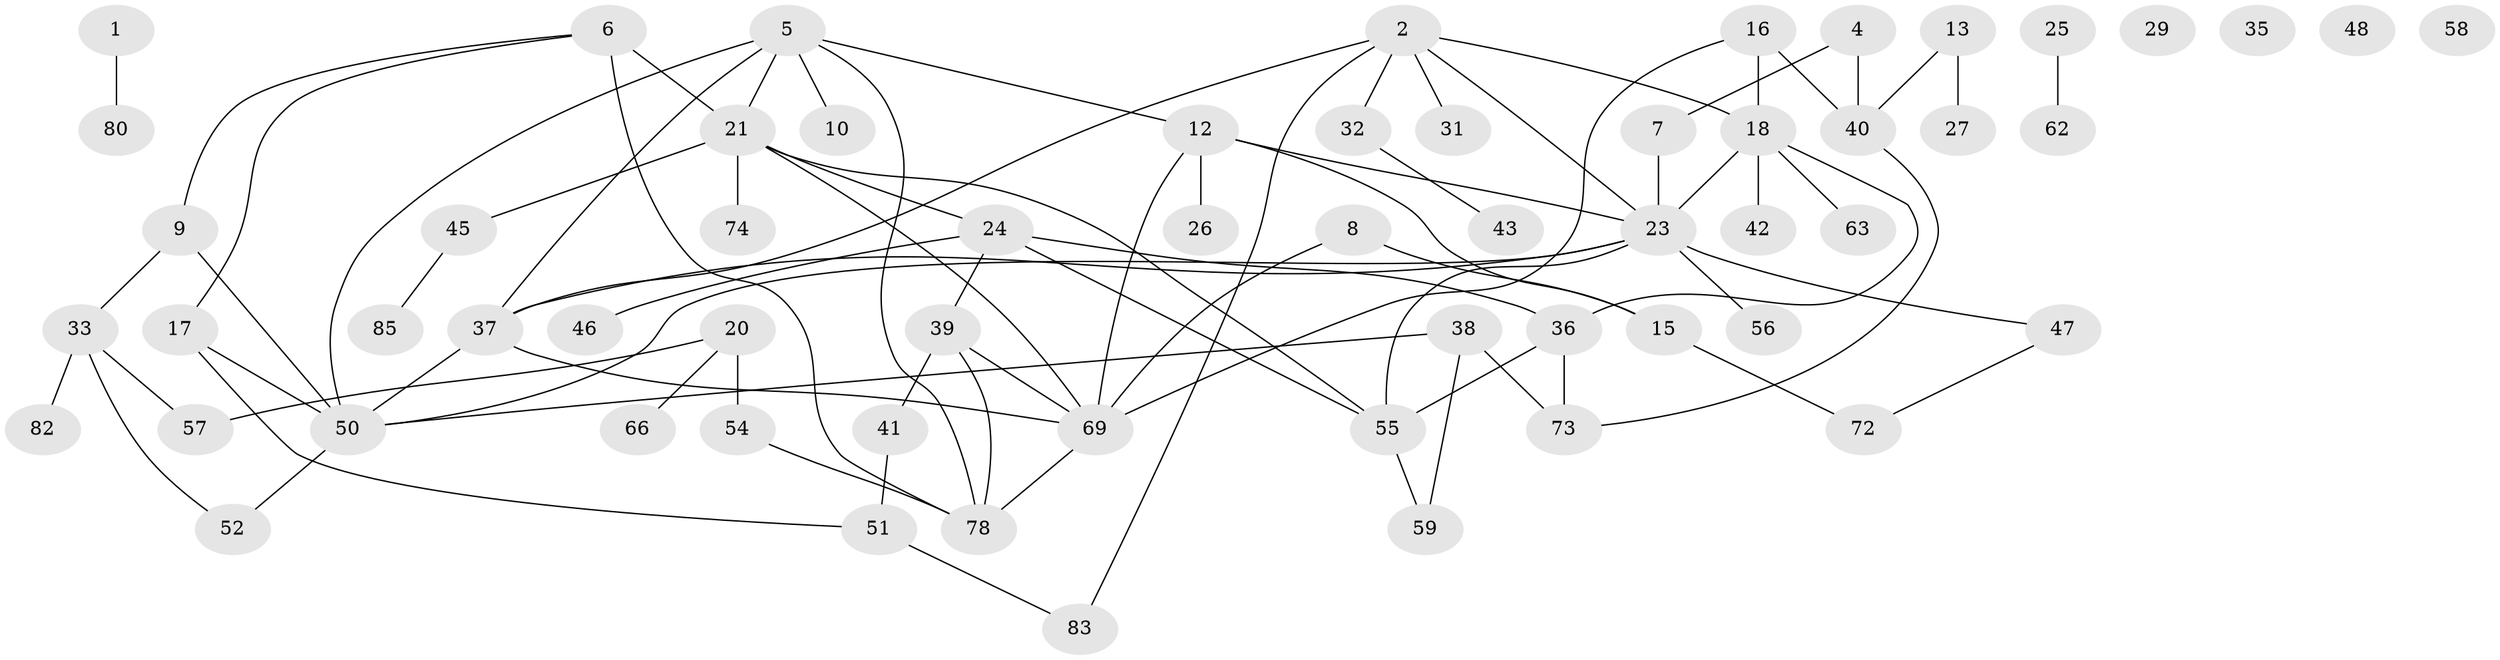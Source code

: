 // Generated by graph-tools (version 1.1) at 2025/23/03/03/25 07:23:26]
// undirected, 60 vertices, 81 edges
graph export_dot {
graph [start="1"]
  node [color=gray90,style=filled];
  1 [super="+14"];
  2 [super="+3"];
  4;
  5 [super="+67"];
  6;
  7 [super="+30"];
  8;
  9 [super="+11"];
  10 [super="+22"];
  12 [super="+60"];
  13;
  15 [super="+68"];
  16;
  17 [super="+61"];
  18 [super="+19"];
  20 [super="+28"];
  21 [super="+34"];
  23 [super="+76"];
  24 [super="+79"];
  25 [super="+53"];
  26 [super="+64"];
  27;
  29;
  31;
  32;
  33 [super="+81"];
  35;
  36 [super="+49"];
  37 [super="+44"];
  38;
  39;
  40 [super="+84"];
  41 [super="+75"];
  42;
  43 [super="+65"];
  45;
  46;
  47 [super="+70"];
  48;
  50 [super="+86"];
  51;
  52;
  54;
  55 [super="+71"];
  56;
  57;
  58;
  59;
  62;
  63;
  66;
  69 [super="+77"];
  72;
  73;
  74;
  78 [super="+87"];
  80;
  82;
  83;
  85;
  1 -- 80;
  2 -- 31;
  2 -- 32;
  2 -- 37;
  2 -- 83;
  2 -- 18;
  2 -- 23;
  4 -- 7;
  4 -- 40;
  5 -- 12;
  5 -- 78;
  5 -- 50;
  5 -- 37;
  5 -- 21;
  5 -- 10;
  6 -- 9;
  6 -- 17;
  6 -- 21 [weight=2];
  6 -- 78;
  7 -- 23;
  8 -- 15;
  8 -- 69;
  9 -- 33;
  9 -- 50;
  12 -- 69;
  12 -- 23;
  12 -- 15;
  12 -- 26;
  13 -- 27;
  13 -- 40;
  15 -- 72;
  16 -- 18;
  16 -- 69;
  16 -- 40;
  17 -- 50;
  17 -- 51;
  18 -- 42;
  18 -- 63;
  18 -- 23;
  18 -- 36;
  20 -- 66;
  20 -- 57;
  20 -- 54;
  21 -- 45;
  21 -- 55;
  21 -- 69;
  21 -- 74;
  21 -- 24;
  23 -- 56;
  23 -- 37;
  23 -- 47;
  23 -- 50;
  23 -- 55;
  24 -- 39;
  24 -- 46;
  24 -- 36;
  24 -- 55;
  25 -- 62;
  32 -- 43;
  33 -- 82;
  33 -- 52;
  33 -- 57;
  36 -- 73;
  36 -- 55;
  37 -- 69;
  37 -- 50;
  38 -- 50;
  38 -- 59;
  38 -- 73;
  39 -- 78;
  39 -- 69;
  39 -- 41;
  40 -- 73;
  41 -- 51;
  45 -- 85;
  47 -- 72;
  50 -- 52;
  51 -- 83;
  54 -- 78;
  55 -- 59;
  69 -- 78;
}
